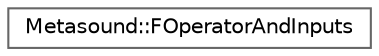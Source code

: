 digraph "Graphical Class Hierarchy"
{
 // INTERACTIVE_SVG=YES
 // LATEX_PDF_SIZE
  bgcolor="transparent";
  edge [fontname=Helvetica,fontsize=10,labelfontname=Helvetica,labelfontsize=10];
  node [fontname=Helvetica,fontsize=10,shape=box,height=0.2,width=0.4];
  rankdir="LR";
  Node0 [id="Node000000",label="Metasound::FOperatorAndInputs",height=0.2,width=0.4,color="grey40", fillcolor="white", style="filled",URL="$d3/d30/structMetasound_1_1FOperatorAndInputs.html",tooltip=" "];
}
